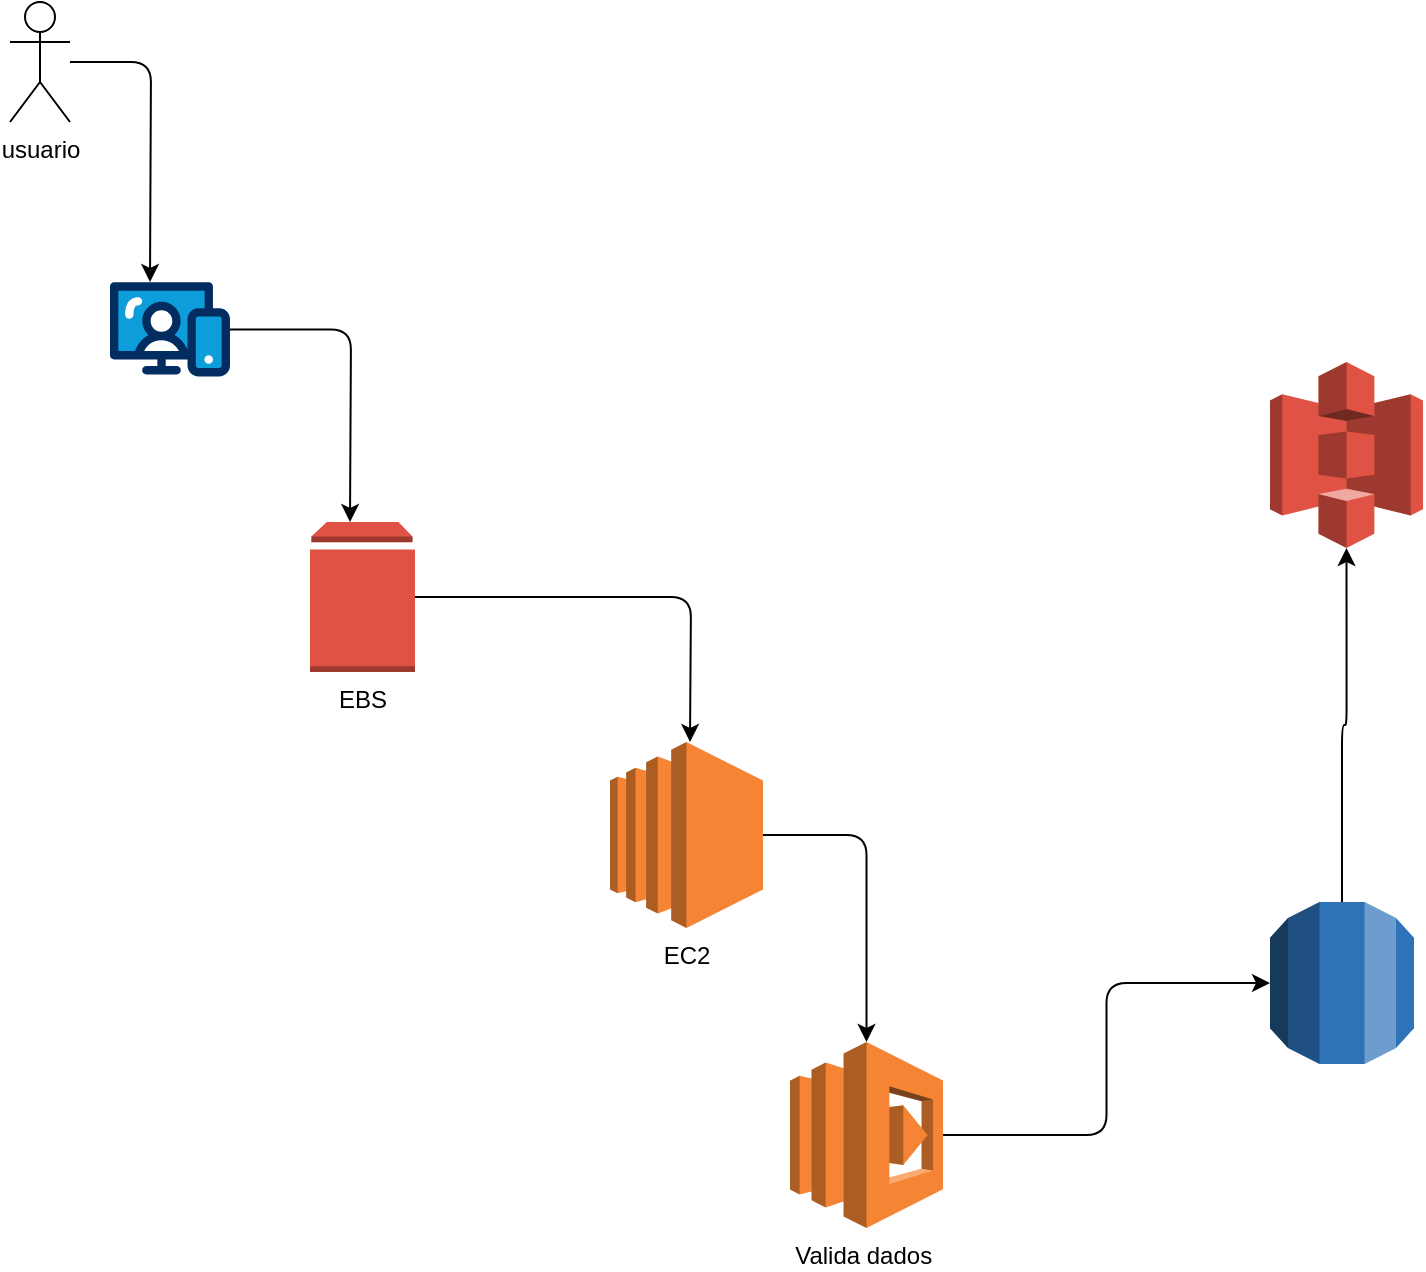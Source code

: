 <mxfile version="28.1.2">
  <diagram name="Page-1" id="gJX1w_Sg2YECT4E_gWFu">
    <mxGraphModel dx="1678" dy="989" grid="1" gridSize="10" guides="1" tooltips="1" connect="1" arrows="1" fold="1" page="1" pageScale="1" pageWidth="827" pageHeight="1169" math="0" shadow="0">
      <root>
        <mxCell id="0" />
        <mxCell id="1" parent="0" />
        <mxCell id="7aCaKLUd3EPEXNk3QEp3-66" style="edgeStyle=orthogonalEdgeStyle;rounded=1;orthogonalLoop=1;jettySize=auto;html=1;" edge="1" parent="1" source="7aCaKLUd3EPEXNk3QEp3-65">
          <mxGeometry relative="1" as="geometry">
            <mxPoint x="140" y="320.0" as="targetPoint" />
          </mxGeometry>
        </mxCell>
        <mxCell id="7aCaKLUd3EPEXNk3QEp3-65" value="usuario" style="shape=umlActor;verticalLabelPosition=bottom;verticalAlign=top;html=1;outlineConnect=0;rounded=1;" vertex="1" parent="1">
          <mxGeometry x="70" y="180" width="30" height="60" as="geometry" />
        </mxCell>
        <mxCell id="7aCaKLUd3EPEXNk3QEp3-68" style="edgeStyle=orthogonalEdgeStyle;rounded=1;orthogonalLoop=1;jettySize=auto;html=1;" edge="1" parent="1" source="7aCaKLUd3EPEXNk3QEp3-67">
          <mxGeometry relative="1" as="geometry">
            <mxPoint x="240" y="440.0" as="targetPoint" />
          </mxGeometry>
        </mxCell>
        <mxCell id="7aCaKLUd3EPEXNk3QEp3-67" value="" style="verticalLabelPosition=bottom;aspect=fixed;html=1;shape=mxgraph.salesforce.web;fillColorStyles=fillColor2,fillColor3,fillColor4;fillColor2=#032d60;fillColor3=#0d9dda;fillColor4=#ffffff;fillColor=none;strokeColor=none;rounded=1;" vertex="1" parent="1">
          <mxGeometry x="120" y="320" width="60" height="47.4" as="geometry" />
        </mxCell>
        <mxCell id="7aCaKLUd3EPEXNk3QEp3-71" style="edgeStyle=orthogonalEdgeStyle;rounded=1;orthogonalLoop=1;jettySize=auto;html=1;" edge="1" parent="1" source="7aCaKLUd3EPEXNk3QEp3-69">
          <mxGeometry relative="1" as="geometry">
            <mxPoint x="410" y="550.0" as="targetPoint" />
          </mxGeometry>
        </mxCell>
        <mxCell id="7aCaKLUd3EPEXNk3QEp3-69" value="EBS" style="outlineConnect=0;dashed=0;verticalLabelPosition=bottom;verticalAlign=top;align=center;html=1;shape=mxgraph.aws3.volume;fillColor=#E05243;gradientColor=none;rounded=1;" vertex="1" parent="1">
          <mxGeometry x="220" y="440" width="52.5" height="75" as="geometry" />
        </mxCell>
        <mxCell id="7aCaKLUd3EPEXNk3QEp3-73" style="edgeStyle=orthogonalEdgeStyle;rounded=1;orthogonalLoop=1;jettySize=auto;html=1;" edge="1" parent="1" source="7aCaKLUd3EPEXNk3QEp3-70" target="7aCaKLUd3EPEXNk3QEp3-72">
          <mxGeometry relative="1" as="geometry" />
        </mxCell>
        <mxCell id="7aCaKLUd3EPEXNk3QEp3-70" value="EC2" style="outlineConnect=0;dashed=0;verticalLabelPosition=bottom;verticalAlign=top;align=center;html=1;shape=mxgraph.aws3.ec2;fillColor=#F58534;gradientColor=none;rounded=1;" vertex="1" parent="1">
          <mxGeometry x="370" y="550" width="76.5" height="93" as="geometry" />
        </mxCell>
        <mxCell id="7aCaKLUd3EPEXNk3QEp3-75" style="edgeStyle=orthogonalEdgeStyle;rounded=1;orthogonalLoop=1;jettySize=auto;html=1;" edge="1" parent="1" source="7aCaKLUd3EPEXNk3QEp3-72" target="7aCaKLUd3EPEXNk3QEp3-74">
          <mxGeometry relative="1" as="geometry" />
        </mxCell>
        <mxCell id="7aCaKLUd3EPEXNk3QEp3-72" value="Valida dados&amp;nbsp;" style="outlineConnect=0;dashed=0;verticalLabelPosition=bottom;verticalAlign=top;align=center;html=1;shape=mxgraph.aws3.lambda;fillColor=#F58534;gradientColor=none;rounded=1;" vertex="1" parent="1">
          <mxGeometry x="460" y="700" width="76.5" height="93" as="geometry" />
        </mxCell>
        <mxCell id="7aCaKLUd3EPEXNk3QEp3-74" value="" style="outlineConnect=0;dashed=0;verticalLabelPosition=bottom;verticalAlign=top;align=center;html=1;shape=mxgraph.aws3.rds;fillColor=#2E73B8;gradientColor=none;rounded=1;" vertex="1" parent="1">
          <mxGeometry x="700" y="630" width="72" height="81" as="geometry" />
        </mxCell>
        <mxCell id="7aCaKLUd3EPEXNk3QEp3-76" value="" style="outlineConnect=0;dashed=0;verticalLabelPosition=bottom;verticalAlign=top;align=center;html=1;shape=mxgraph.aws3.s3;fillColor=#E05243;gradientColor=none;rounded=1;" vertex="1" parent="1">
          <mxGeometry x="700" y="360" width="76.5" height="93" as="geometry" />
        </mxCell>
        <mxCell id="7aCaKLUd3EPEXNk3QEp3-77" style="edgeStyle=orthogonalEdgeStyle;rounded=1;orthogonalLoop=1;jettySize=auto;html=1;entryX=0.5;entryY=1;entryDx=0;entryDy=0;entryPerimeter=0;" edge="1" parent="1" source="7aCaKLUd3EPEXNk3QEp3-74" target="7aCaKLUd3EPEXNk3QEp3-76">
          <mxGeometry relative="1" as="geometry" />
        </mxCell>
      </root>
    </mxGraphModel>
  </diagram>
</mxfile>
